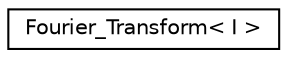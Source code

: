 digraph "Graphical Class Hierarchy"
{
  edge [fontname="Helvetica",fontsize="10",labelfontname="Helvetica",labelfontsize="10"];
  node [fontname="Helvetica",fontsize="10",shape=record];
  rankdir="LR";
  Node1 [label="Fourier_Transform\< I \>",height=0.2,width=0.4,color="black", fillcolor="white", style="filled",URL="$class_fourier___transform.html"];
}
